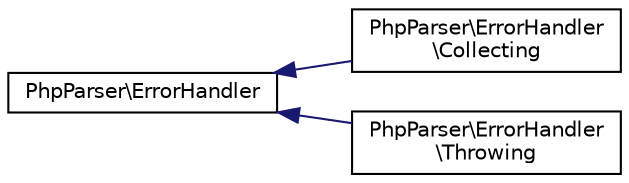 digraph "Graphical Class Hierarchy"
{
  edge [fontname="Helvetica",fontsize="10",labelfontname="Helvetica",labelfontsize="10"];
  node [fontname="Helvetica",fontsize="10",shape=record];
  rankdir="LR";
  Node0 [label="PhpParser\\ErrorHandler",height=0.2,width=0.4,color="black", fillcolor="white", style="filled",URL="$interfacePhpParser_1_1ErrorHandler.html"];
  Node0 -> Node1 [dir="back",color="midnightblue",fontsize="10",style="solid",fontname="Helvetica"];
  Node1 [label="PhpParser\\ErrorHandler\l\\Collecting",height=0.2,width=0.4,color="black", fillcolor="white", style="filled",URL="$classPhpParser_1_1ErrorHandler_1_1Collecting.html"];
  Node0 -> Node2 [dir="back",color="midnightblue",fontsize="10",style="solid",fontname="Helvetica"];
  Node2 [label="PhpParser\\ErrorHandler\l\\Throwing",height=0.2,width=0.4,color="black", fillcolor="white", style="filled",URL="$classPhpParser_1_1ErrorHandler_1_1Throwing.html"];
}
